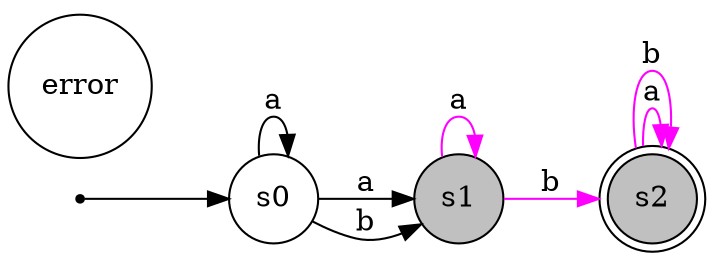 digraph maquina_de_estados { 
	rankdir=LR;
	size="10"
	node [shape = doublecircle];
	s2
	node [shape = point];
	p
	node [shape = circle];
	error [style=filled, fillcolor=white];
	p -> s0
	node [shape = circle];
	s2[style=filled, fillcolor=gray]
	s1[style=filled, fillcolor=gray]
	s0 -> s0[label = "a"][color=black];
	s0 -> s1[label = "a"][color=black];
	s0 -> s1[label = "b"][color=black];
	s1 -> s1[label = "a"][color=magenta];
	s1 -> s2[label = "b"][color=magenta];
	s2 -> s2[label = "a"][color=magenta];
	s2 -> s2[label = "b"][color=magenta];
	}